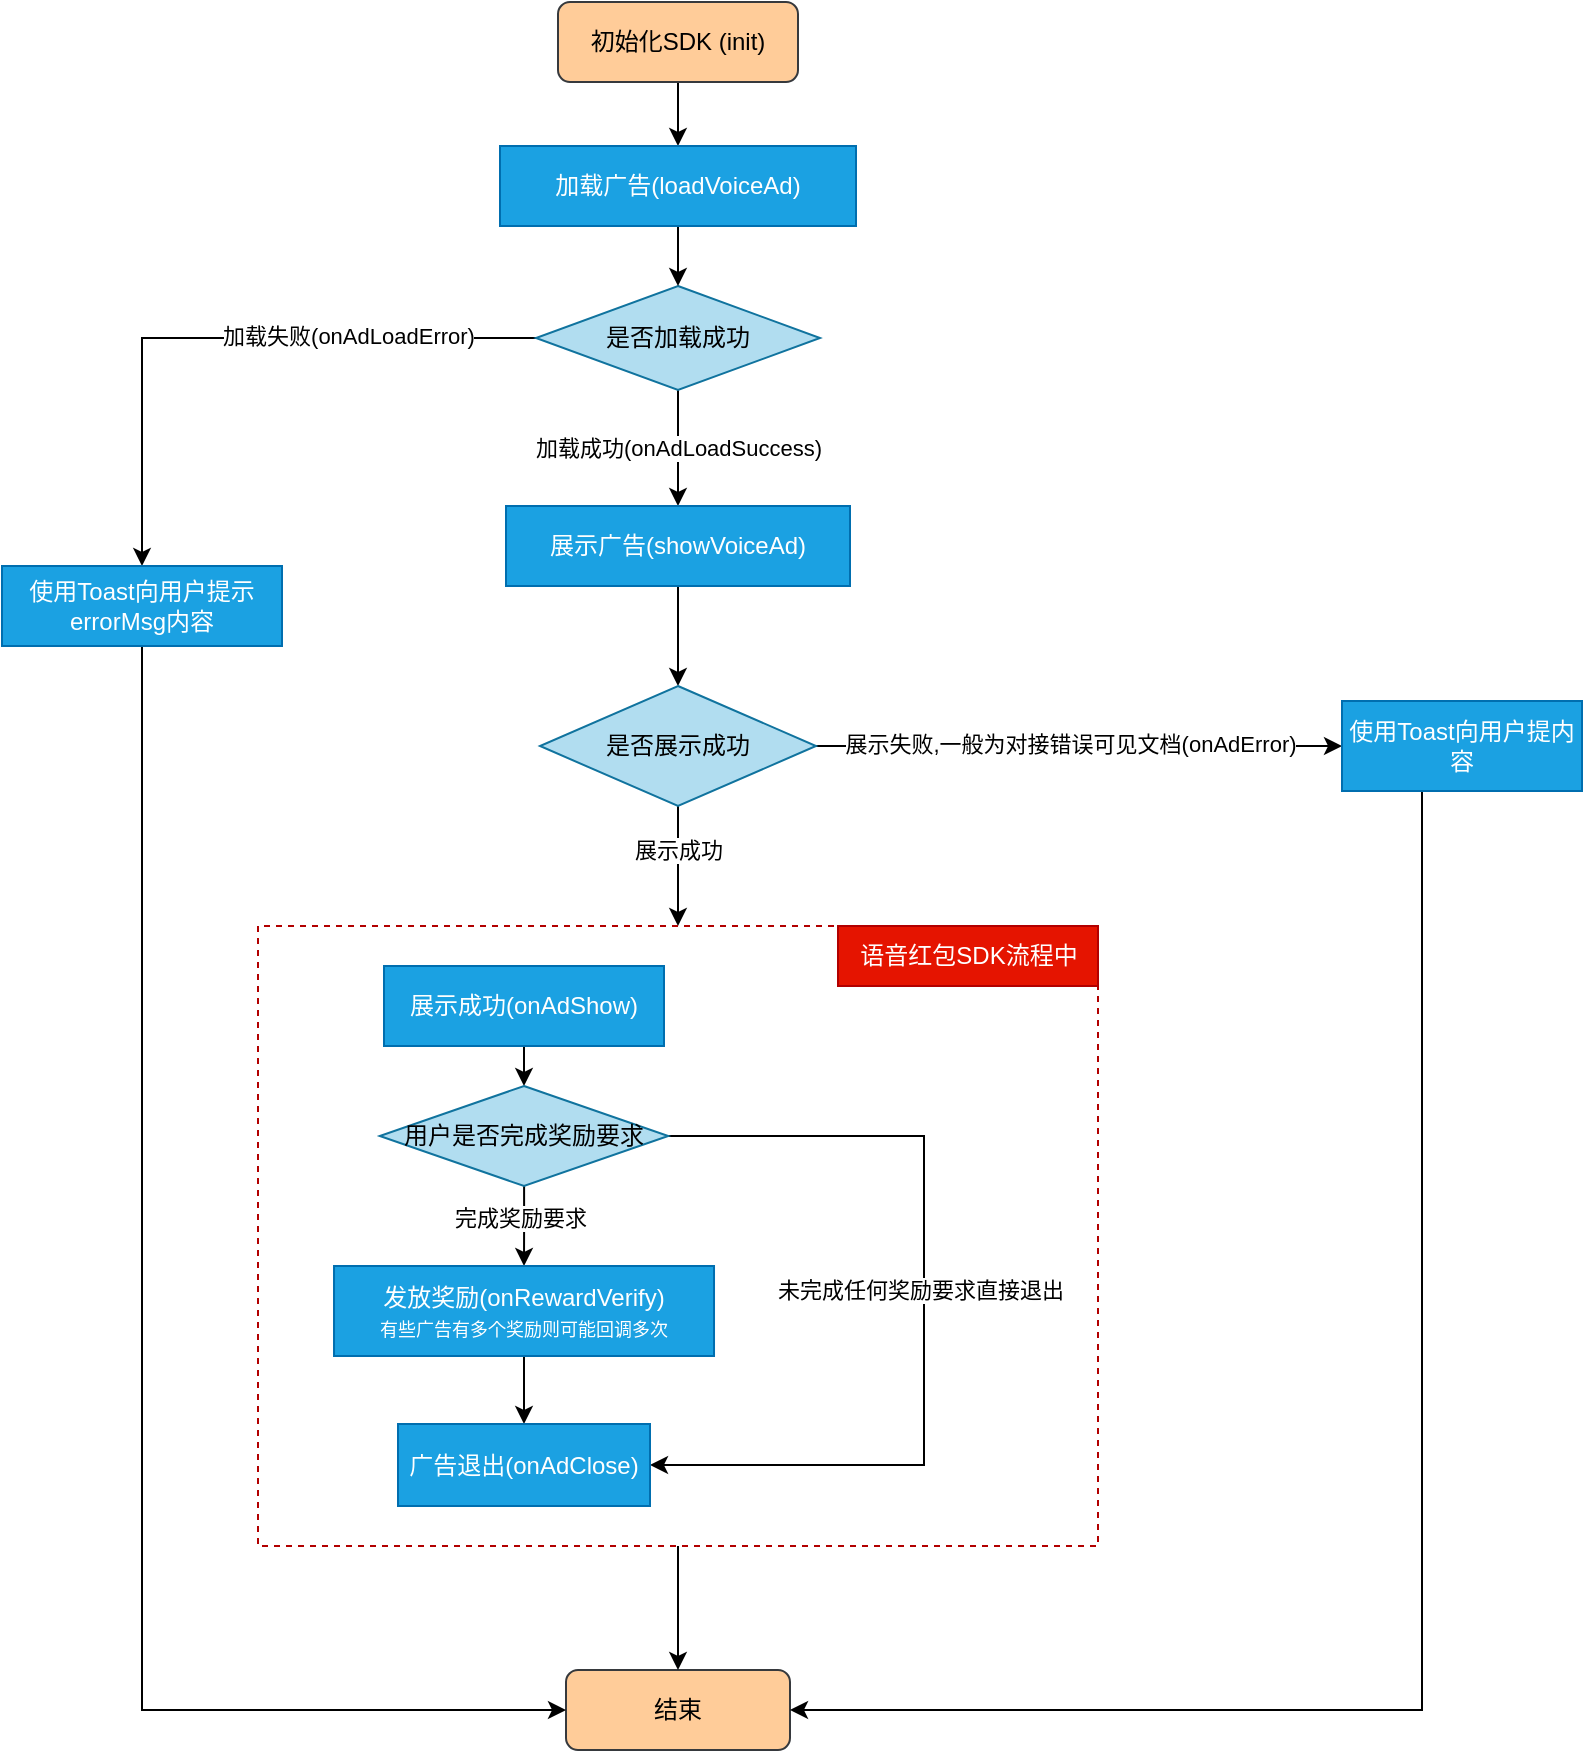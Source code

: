 <mxfile version="21.6.3" type="github">
  <diagram id="C5RBs43oDa-KdzZeNtuy" name="Page-1">
    <mxGraphModel dx="977" dy="543" grid="1" gridSize="10" guides="1" tooltips="1" connect="1" arrows="0" fold="1" page="1" pageScale="1" pageWidth="827" pageHeight="1169" math="0" shadow="0">
      <root>
        <mxCell id="WIyWlLk6GJQsqaUBKTNV-0" />
        <mxCell id="WIyWlLk6GJQsqaUBKTNV-1" parent="WIyWlLk6GJQsqaUBKTNV-0" />
        <mxCell id="j1TYZuY-2m1cKzTf9puD-7" style="edgeStyle=orthogonalEdgeStyle;rounded=0;orthogonalLoop=1;jettySize=auto;html=1;entryX=0.5;entryY=0;entryDx=0;entryDy=0;" edge="1" parent="WIyWlLk6GJQsqaUBKTNV-1" source="WIyWlLk6GJQsqaUBKTNV-3" target="j1TYZuY-2m1cKzTf9puD-3">
          <mxGeometry relative="1" as="geometry" />
        </mxCell>
        <mxCell id="WIyWlLk6GJQsqaUBKTNV-3" value="初始化SDK (init)" style="rounded=1;whiteSpace=wrap;html=1;fontSize=12;glass=0;strokeWidth=1;shadow=0;fillColor=#ffcc99;strokeColor=#36393d;" parent="WIyWlLk6GJQsqaUBKTNV-1" vertex="1">
          <mxGeometry x="368" y="18" width="120" height="40" as="geometry" />
        </mxCell>
        <mxCell id="j1TYZuY-2m1cKzTf9puD-9" style="edgeStyle=orthogonalEdgeStyle;rounded=0;orthogonalLoop=1;jettySize=auto;html=1;entryX=0.5;entryY=0;entryDx=0;entryDy=0;" edge="1" parent="WIyWlLk6GJQsqaUBKTNV-1" source="j1TYZuY-2m1cKzTf9puD-2" target="j1TYZuY-2m1cKzTf9puD-5">
          <mxGeometry relative="1" as="geometry" />
        </mxCell>
        <mxCell id="j1TYZuY-2m1cKzTf9puD-10" value="加载成功(onAdLoadSuccess)" style="edgeLabel;html=1;align=center;verticalAlign=middle;resizable=0;points=[];" vertex="1" connectable="0" parent="j1TYZuY-2m1cKzTf9puD-9">
          <mxGeometry x="-0.007" y="-3" relative="1" as="geometry">
            <mxPoint x="3" as="offset" />
          </mxGeometry>
        </mxCell>
        <mxCell id="j1TYZuY-2m1cKzTf9puD-12" style="edgeStyle=orthogonalEdgeStyle;rounded=0;orthogonalLoop=1;jettySize=auto;html=1;entryX=0.5;entryY=0;entryDx=0;entryDy=0;" edge="1" parent="WIyWlLk6GJQsqaUBKTNV-1" source="j1TYZuY-2m1cKzTf9puD-2" target="j1TYZuY-2m1cKzTf9puD-11">
          <mxGeometry relative="1" as="geometry" />
        </mxCell>
        <mxCell id="j1TYZuY-2m1cKzTf9puD-13" value="加载失败(onAdLoadError)" style="edgeLabel;html=1;align=center;verticalAlign=middle;resizable=0;points=[];" vertex="1" connectable="0" parent="j1TYZuY-2m1cKzTf9puD-12">
          <mxGeometry x="-0.402" y="-3" relative="1" as="geometry">
            <mxPoint x="-1" y="2" as="offset" />
          </mxGeometry>
        </mxCell>
        <mxCell id="j1TYZuY-2m1cKzTf9puD-2" value="是否加载成功" style="rhombus;whiteSpace=wrap;html=1;fillColor=#b1ddf0;strokeColor=#10739e;" vertex="1" parent="WIyWlLk6GJQsqaUBKTNV-1">
          <mxGeometry x="357" y="160" width="142" height="52" as="geometry" />
        </mxCell>
        <mxCell id="j1TYZuY-2m1cKzTf9puD-8" style="edgeStyle=orthogonalEdgeStyle;rounded=0;orthogonalLoop=1;jettySize=auto;html=1;entryX=0.5;entryY=0;entryDx=0;entryDy=0;" edge="1" parent="WIyWlLk6GJQsqaUBKTNV-1" source="j1TYZuY-2m1cKzTf9puD-3" target="j1TYZuY-2m1cKzTf9puD-2">
          <mxGeometry relative="1" as="geometry" />
        </mxCell>
        <mxCell id="j1TYZuY-2m1cKzTf9puD-3" value="加载广告(loadVoiceAd)" style="rounded=0;whiteSpace=wrap;html=1;fillColor=#1ba1e2;strokeColor=#006EAF;fontColor=#ffffff;" vertex="1" parent="WIyWlLk6GJQsqaUBKTNV-1">
          <mxGeometry x="339" y="90" width="178" height="40" as="geometry" />
        </mxCell>
        <mxCell id="j1TYZuY-2m1cKzTf9puD-4" value="结束" style="rounded=1;whiteSpace=wrap;html=1;fillColor=#ffcc99;strokeColor=#36393d;" vertex="1" parent="WIyWlLk6GJQsqaUBKTNV-1">
          <mxGeometry x="372" y="852" width="112" height="40" as="geometry" />
        </mxCell>
        <mxCell id="j1TYZuY-2m1cKzTf9puD-31" style="edgeStyle=orthogonalEdgeStyle;rounded=0;orthogonalLoop=1;jettySize=auto;html=1;entryX=0.5;entryY=0;entryDx=0;entryDy=0;" edge="1" parent="WIyWlLk6GJQsqaUBKTNV-1" source="j1TYZuY-2m1cKzTf9puD-5" target="j1TYZuY-2m1cKzTf9puD-27">
          <mxGeometry relative="1" as="geometry" />
        </mxCell>
        <mxCell id="j1TYZuY-2m1cKzTf9puD-5" value="展示广告(showVoiceAd)" style="rounded=0;whiteSpace=wrap;html=1;fillColor=#1ba1e2;strokeColor=#006EAF;fontColor=#ffffff;" vertex="1" parent="WIyWlLk6GJQsqaUBKTNV-1">
          <mxGeometry x="342" y="270" width="172" height="40" as="geometry" />
        </mxCell>
        <mxCell id="j1TYZuY-2m1cKzTf9puD-17" style="edgeStyle=orthogonalEdgeStyle;rounded=0;orthogonalLoop=1;jettySize=auto;html=1;entryX=0;entryY=0.5;entryDx=0;entryDy=0;exitX=0.5;exitY=1;exitDx=0;exitDy=0;" edge="1" parent="WIyWlLk6GJQsqaUBKTNV-1" source="j1TYZuY-2m1cKzTf9puD-11" target="j1TYZuY-2m1cKzTf9puD-4">
          <mxGeometry relative="1" as="geometry" />
        </mxCell>
        <mxCell id="j1TYZuY-2m1cKzTf9puD-11" value="使用Toast向用户提示errorMsg内容" style="rounded=0;whiteSpace=wrap;html=1;fillColor=#1ba1e2;strokeColor=#006EAF;fontColor=#ffffff;" vertex="1" parent="WIyWlLk6GJQsqaUBKTNV-1">
          <mxGeometry x="90" y="300" width="140" height="40" as="geometry" />
        </mxCell>
        <mxCell id="j1TYZuY-2m1cKzTf9puD-29" style="edgeStyle=orthogonalEdgeStyle;rounded=0;orthogonalLoop=1;jettySize=auto;html=1;exitX=1;exitY=0.5;exitDx=0;exitDy=0;entryX=0;entryY=0.5;entryDx=0;entryDy=0;" edge="1" parent="WIyWlLk6GJQsqaUBKTNV-1" source="j1TYZuY-2m1cKzTf9puD-27" target="j1TYZuY-2m1cKzTf9puD-28">
          <mxGeometry relative="1" as="geometry" />
        </mxCell>
        <mxCell id="j1TYZuY-2m1cKzTf9puD-30" value="&lt;div data-docx-has-block-data=&quot;false&quot; data-page-id=&quot;EBUodJkotonv3QxZMPCcwyKPnfc&quot;&gt;&lt;div class=&quot;old-record-id-doxcnZAtJRls29Pm0YosapUG5we&quot; style=&quot;&quot;&gt;展示失败,一般为对接错误可见文档(onAdError)&lt;/div&gt;&lt;/div&gt;" style="edgeLabel;html=1;align=center;verticalAlign=middle;resizable=0;points=[];" vertex="1" connectable="0" parent="j1TYZuY-2m1cKzTf9puD-29">
          <mxGeometry x="-0.168" y="-2" relative="1" as="geometry">
            <mxPoint x="17" y="-3" as="offset" />
          </mxGeometry>
        </mxCell>
        <mxCell id="j1TYZuY-2m1cKzTf9puD-127" style="edgeStyle=orthogonalEdgeStyle;rounded=0;orthogonalLoop=1;jettySize=auto;html=1;entryX=0.5;entryY=0;entryDx=0;entryDy=0;" edge="1" parent="WIyWlLk6GJQsqaUBKTNV-1" source="j1TYZuY-2m1cKzTf9puD-27" target="j1TYZuY-2m1cKzTf9puD-82">
          <mxGeometry relative="1" as="geometry" />
        </mxCell>
        <mxCell id="j1TYZuY-2m1cKzTf9puD-128" value="展示成功" style="edgeLabel;html=1;align=center;verticalAlign=middle;resizable=0;points=[];" vertex="1" connectable="0" parent="j1TYZuY-2m1cKzTf9puD-127">
          <mxGeometry x="-0.265" relative="1" as="geometry">
            <mxPoint as="offset" />
          </mxGeometry>
        </mxCell>
        <mxCell id="j1TYZuY-2m1cKzTf9puD-27" value="是否展示成功" style="rhombus;whiteSpace=wrap;html=1;fillColor=#b1ddf0;strokeColor=#10739e;" vertex="1" parent="WIyWlLk6GJQsqaUBKTNV-1">
          <mxGeometry x="359" y="360" width="138" height="60" as="geometry" />
        </mxCell>
        <mxCell id="j1TYZuY-2m1cKzTf9puD-52" style="edgeStyle=orthogonalEdgeStyle;rounded=0;orthogonalLoop=1;jettySize=auto;html=1;entryX=1;entryY=0.5;entryDx=0;entryDy=0;" edge="1" parent="WIyWlLk6GJQsqaUBKTNV-1" source="j1TYZuY-2m1cKzTf9puD-28" target="j1TYZuY-2m1cKzTf9puD-4">
          <mxGeometry relative="1" as="geometry">
            <mxPoint x="490" y="820" as="targetPoint" />
            <Array as="points">
              <mxPoint x="800" y="872" />
            </Array>
          </mxGeometry>
        </mxCell>
        <mxCell id="j1TYZuY-2m1cKzTf9puD-28" value="使用Toast向用户提内容" style="rounded=0;whiteSpace=wrap;html=1;fillColor=#1ba1e2;fontColor=#ffffff;strokeColor=#006EAF;" vertex="1" parent="WIyWlLk6GJQsqaUBKTNV-1">
          <mxGeometry x="760" y="367.5" width="120" height="45" as="geometry" />
        </mxCell>
        <mxCell id="j1TYZuY-2m1cKzTf9puD-126" style="edgeStyle=orthogonalEdgeStyle;rounded=0;orthogonalLoop=1;jettySize=auto;html=1;entryX=0.5;entryY=0;entryDx=0;entryDy=0;" edge="1" parent="WIyWlLk6GJQsqaUBKTNV-1" source="j1TYZuY-2m1cKzTf9puD-82" target="j1TYZuY-2m1cKzTf9puD-4">
          <mxGeometry relative="1" as="geometry" />
        </mxCell>
        <mxCell id="j1TYZuY-2m1cKzTf9puD-82" value="" style="swimlane;startSize=0;fillColor=#E51400;strokeColor=#B20000;dashed=1;rounded=1;strokeWidth=1;fontColor=#ffffff;" vertex="1" parent="WIyWlLk6GJQsqaUBKTNV-1">
          <mxGeometry x="218" y="480" width="420" height="310" as="geometry">
            <mxRectangle x="190" y="920" width="50" height="40" as="alternateBounds" />
          </mxGeometry>
        </mxCell>
        <mxCell id="j1TYZuY-2m1cKzTf9puD-109" style="edgeStyle=orthogonalEdgeStyle;rounded=0;orthogonalLoop=1;jettySize=auto;html=1;" edge="1" parent="j1TYZuY-2m1cKzTf9puD-82" source="j1TYZuY-2m1cKzTf9puD-92" target="j1TYZuY-2m1cKzTf9puD-104">
          <mxGeometry relative="1" as="geometry" />
        </mxCell>
        <mxCell id="j1TYZuY-2m1cKzTf9puD-92" value="展示成功(onAdShow)" style="whiteSpace=wrap;html=1;fillColor=#1ba1e2;fontColor=#ffffff;strokeColor=#006EAF;" vertex="1" parent="j1TYZuY-2m1cKzTf9puD-82">
          <mxGeometry x="63" y="20" width="140" height="40" as="geometry" />
        </mxCell>
        <mxCell id="j1TYZuY-2m1cKzTf9puD-110" style="edgeStyle=orthogonalEdgeStyle;rounded=0;orthogonalLoop=1;jettySize=auto;html=1;entryX=0.5;entryY=0;entryDx=0;entryDy=0;" edge="1" parent="j1TYZuY-2m1cKzTf9puD-82" source="j1TYZuY-2m1cKzTf9puD-104" target="j1TYZuY-2m1cKzTf9puD-105">
          <mxGeometry relative="1" as="geometry" />
        </mxCell>
        <mxCell id="j1TYZuY-2m1cKzTf9puD-116" value="完成奖励要求" style="edgeLabel;html=1;align=center;verticalAlign=middle;resizable=0;points=[];" vertex="1" connectable="0" parent="j1TYZuY-2m1cKzTf9puD-110">
          <mxGeometry x="-0.272" y="-4" relative="1" as="geometry">
            <mxPoint x="2" y="1" as="offset" />
          </mxGeometry>
        </mxCell>
        <mxCell id="j1TYZuY-2m1cKzTf9puD-121" style="edgeStyle=orthogonalEdgeStyle;rounded=0;orthogonalLoop=1;jettySize=auto;html=1;entryX=1;entryY=0.5;entryDx=0;entryDy=0;exitX=1;exitY=0.5;exitDx=0;exitDy=0;" edge="1" parent="j1TYZuY-2m1cKzTf9puD-82" source="j1TYZuY-2m1cKzTf9puD-104" target="j1TYZuY-2m1cKzTf9puD-107">
          <mxGeometry relative="1" as="geometry">
            <Array as="points">
              <mxPoint x="333" y="105" />
              <mxPoint x="333" y="270" />
            </Array>
          </mxGeometry>
        </mxCell>
        <mxCell id="j1TYZuY-2m1cKzTf9puD-122" value="未完成任何奖励要求直接退出" style="edgeLabel;html=1;align=center;verticalAlign=middle;resizable=0;points=[];" vertex="1" connectable="0" parent="j1TYZuY-2m1cKzTf9puD-121">
          <mxGeometry x="-0.045" y="-2" relative="1" as="geometry">
            <mxPoint as="offset" />
          </mxGeometry>
        </mxCell>
        <mxCell id="j1TYZuY-2m1cKzTf9puD-104" value="用户是否完成奖励要求" style="rhombus;whiteSpace=wrap;html=1;fillColor=#b1ddf0;strokeColor=#10739e;" vertex="1" parent="j1TYZuY-2m1cKzTf9puD-82">
          <mxGeometry x="60.88" y="80" width="144.25" height="50" as="geometry" />
        </mxCell>
        <mxCell id="j1TYZuY-2m1cKzTf9puD-111" style="edgeStyle=orthogonalEdgeStyle;rounded=0;orthogonalLoop=1;jettySize=auto;html=1;entryX=0.5;entryY=0;entryDx=0;entryDy=0;" edge="1" parent="j1TYZuY-2m1cKzTf9puD-82" source="j1TYZuY-2m1cKzTf9puD-105" target="j1TYZuY-2m1cKzTf9puD-107">
          <mxGeometry relative="1" as="geometry" />
        </mxCell>
        <mxCell id="j1TYZuY-2m1cKzTf9puD-105" value="发放奖励(onRewardVerify)&lt;br style=&quot;border-color: var(--border-color); color: rgb(255, 255, 255);&quot;&gt;&lt;font style=&quot;border-color: var(--border-color); color: rgb(255, 255, 255); font-size: 9px;&quot;&gt;有些广告有多个奖励则可能回调多次&lt;/font&gt;" style="rounded=0;whiteSpace=wrap;html=1;fillColor=#1ba1e2;fontColor=#ffffff;strokeColor=#006EAF;" vertex="1" parent="j1TYZuY-2m1cKzTf9puD-82">
          <mxGeometry x="38.01" y="170" width="190" height="45" as="geometry" />
        </mxCell>
        <mxCell id="j1TYZuY-2m1cKzTf9puD-107" value="广告退出(onAdClose)" style="rounded=0;whiteSpace=wrap;html=1;fillColor=#1ba1e2;fontColor=#ffffff;strokeColor=#006EAF;" vertex="1" parent="j1TYZuY-2m1cKzTf9puD-82">
          <mxGeometry x="70" y="249" width="126" height="41" as="geometry" />
        </mxCell>
        <mxCell id="j1TYZuY-2m1cKzTf9puD-129" value="语音红包SDK流程中" style="text;html=1;align=center;verticalAlign=middle;resizable=0;points=[];autosize=1;strokeColor=#B20000;fillColor=#e51400;fontColor=#ffffff;" vertex="1" parent="j1TYZuY-2m1cKzTf9puD-82">
          <mxGeometry x="290" width="130" height="30" as="geometry" />
        </mxCell>
      </root>
    </mxGraphModel>
  </diagram>
</mxfile>
